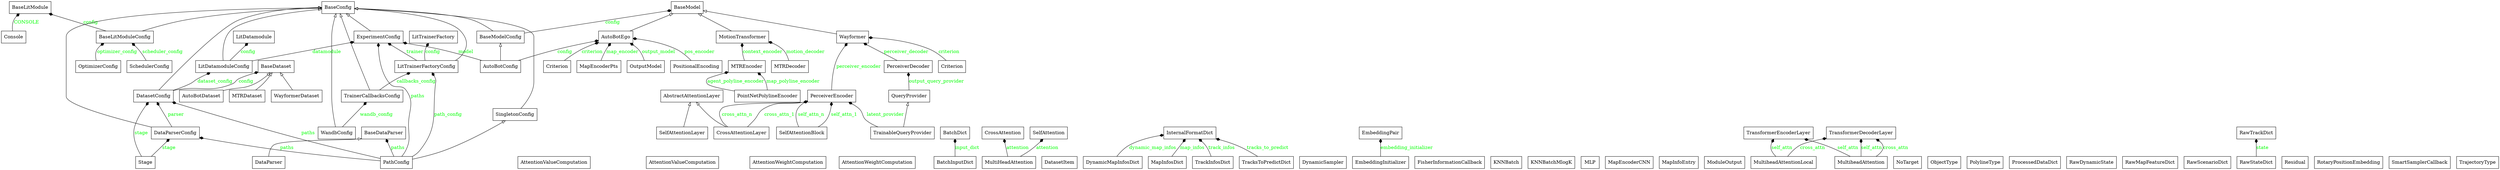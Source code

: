 digraph "classes_CustomUnitaj" {
rankdir=BT
charset="utf-8"
"unitraj.models.wayformer.wayformer_utils.AbstractAttentionLayer" [color="black", fontcolor="black", label="AbstractAttentionLayer", shape="record", style="solid"];
"unitraj.models.mtr.ops.attention.attention_utils.AttentionValueComputation" [color="black", fontcolor="black", label="AttentionValueComputation", shape="record", style="solid"];
"unitraj.models.mtr.ops.attention.attention_utils_v2.AttentionValueComputation" [color="black", fontcolor="black", label="AttentionValueComputation", shape="record", style="solid"];
"unitraj.models.mtr.ops.attention.attention_utils.AttentionWeightComputation" [color="black", fontcolor="black", label="AttentionWeightComputation", shape="record", style="solid"];
"unitraj.models.mtr.ops.attention.attention_utils_v2.AttentionWeightComputation" [color="black", fontcolor="black", label="AttentionWeightComputation", shape="record", style="solid"];
"unitraj.models.autobot.autobot.AutoBotConfig" [color="black", fontcolor="black", label="AutoBotConfig", shape="record", style="solid"];
"unitraj.datasets.autobot_dataset.AutoBotDataset" [color="black", fontcolor="black", label="AutoBotDataset", shape="record", style="solid"];
"unitraj.models.autobot.autobot.AutoBotEgo" [color="black", fontcolor="black", label="AutoBotEgo", shape="record", style="solid"];
"unitraj.utils.base_config.BaseConfig" [color="black", fontcolor="black", label="BaseConfig", shape="record", style="solid"];
"unitraj.datasets.base_dataparser.BaseDataParser" [color="black", fontcolor="black", label="BaseDataParser", shape="record", style="solid"];
"unitraj.datasets.base_dataset.BaseDataset" [color="black", fontcolor="black", label="BaseDataset", shape="record", style="solid"];
"unitraj.lightning.lit_module.BaseLitModule" [color="black", fontcolor="black", label="BaseLitModule", shape="record", style="solid"];
"unitraj.lightning.lit_module.BaseLitModuleConfig" [color="black", fontcolor="black", label="BaseLitModuleConfig", shape="record", style="solid"];
"unitraj.models.base_model.base_model.BaseModel" [color="black", fontcolor="black", label="BaseModel", shape="record", style="solid"];
"unitraj.models.base_model.base_model.BaseModelConfig" [color="black", fontcolor="black", label="BaseModelConfig", shape="record", style="solid"];
"unitraj.datasets.types.BatchDict" [color="black", fontcolor="black", label="BatchDict", shape="record", style="solid"];
"unitraj.datasets.types.BatchInputDict" [color="black", fontcolor="black", label="BatchInputDict", shape="record", style="solid"];
"unitraj.utils.console.Console" [color="black", fontcolor="black", label="Console", shape="record", style="solid"];
"unitraj.models.autobot.autobot.Criterion" [color="black", fontcolor="black", label="Criterion", shape="record", style="solid"];
"unitraj.models.wayformer.wayformer.Criterion" [color="black", fontcolor="black", label="Criterion", shape="record", style="solid"];
"unitraj.models.wayformer.wayformer_utils.CrossAttention" [color="black", fontcolor="black", label="CrossAttention", shape="record", style="solid"];
"unitraj.models.wayformer.wayformer_utils.CrossAttentionLayer" [color="black", fontcolor="black", label="CrossAttentionLayer", shape="record", style="solid"];
"unitraj.datasets.dataparser.DataParser" [color="black", fontcolor="black", label="DataParser", shape="record", style="solid"];
"unitraj.datasets.dataparser.DataParserConfig" [color="black", fontcolor="black", label="DataParserConfig", shape="record", style="solid"];
"unitraj.datasets.base_dataset.DatasetConfig" [color="black", fontcolor="black", label="DatasetConfig", shape="record", style="solid"];
"unitraj.datasets.types.DatasetItem" [color="black", fontcolor="black", label="DatasetItem", shape="record", style="solid"];
"unitraj.datasets.types.DynamicMapInfosDict" [color="black", fontcolor="black", label="DynamicMapInfosDict", shape="record", style="solid"];
"unitraj.datasets.common_utils.DynamicSampler" [color="black", fontcolor="black", label="DynamicSampler", shape="record", style="solid"];
"unitraj.models.base_model.model_utils.EmbeddingInitializer" [color="black", fontcolor="black", label="EmbeddingInitializer", shape="record", style="solid"];
"unitraj.models.base_model.model_utils.EmbeddingPair" [color="black", fontcolor="black", label="EmbeddingPair", shape="record", style="solid"];
"unitraj.configs.experiment_config.ExperimentConfig" [color="black", fontcolor="black", label="ExperimentConfig", shape="record", style="solid"];
"unitraj.models.base_model.model_utils.FisherInformationCallback" [color="black", fontcolor="black", label="FisherInformationCallback", shape="record", style="solid"];
"unitraj.datasets.types.InternalFormatDict" [color="black", fontcolor="black", label="InternalFormatDict", shape="record", style="solid"];
"unitraj.models.mtr.ops.knn.knn_utils.KNNBatch" [color="black", fontcolor="black", label="KNNBatch", shape="record", style="solid"];
"unitraj.models.mtr.ops.knn.knn_utils.KNNBatchMlogK" [color="black", fontcolor="black", label="KNNBatchMlogK", shape="record", style="solid"];
"unitraj.lightning.lit_datamodule.LitDatamodule" [color="black", fontcolor="black", label="LitDatamodule", shape="record", style="solid"];
"unitraj.lightning.lit_datamodule.LitDatamoduleConfig" [color="black", fontcolor="black", label="LitDatamoduleConfig", shape="record", style="solid"];
"unitraj.lightning.lit_trainer_factory.LitTrainerFactory" [color="black", fontcolor="black", label="LitTrainerFactory", shape="record", style="solid"];
"unitraj.lightning.lit_trainer_factory.LitTrainerFactoryConfig" [color="black", fontcolor="black", label="LitTrainerFactoryConfig", shape="record", style="solid"];
"unitraj.models.wayformer.wayformer_utils.MLP" [color="black", fontcolor="black", label="MLP", shape="record", style="solid"];
"unitraj.datasets.MTR_dataset.MTRDataset" [color="black", fontcolor="black", label="MTRDataset", shape="record", style="solid"];
"unitraj.models.mtr.MTR.MTRDecoder" [color="black", fontcolor="black", label="MTRDecoder", shape="record", style="solid"];
"unitraj.models.mtr.MTR.MTREncoder" [color="black", fontcolor="black", label="MTREncoder", shape="record", style="solid"];
"unitraj.models.autobot.autobot.MapEncoderCNN" [color="black", fontcolor="black", label="MapEncoderCNN", shape="record", style="solid"];
"unitraj.models.autobot.autobot.MapEncoderPts" [color="black", fontcolor="black", label="MapEncoderPts", shape="record", style="solid"];
"unitraj.datasets.types.MapInfoEntry" [color="black", fontcolor="black", label="MapInfoEntry", shape="record", style="solid"];
"unitraj.datasets.types.MapInfosDict" [color="black", fontcolor="black", label="MapInfosDict", shape="record", style="solid"];
"unitraj.models.wayformer.wayformer_utils.ModuleOutput" [color="black", fontcolor="black", label="ModuleOutput", shape="record", style="solid"];
"unitraj.models.mtr.MTR.MotionTransformer" [color="black", fontcolor="black", label="MotionTransformer", shape="record", style="solid"];
"unitraj.models.wayformer.wayformer_utils.MultiHeadAttention" [color="black", fontcolor="black", label="MultiHeadAttention", shape="record", style="solid"];
"unitraj.models.mtr.transformer.multi_head_attention.MultiheadAttention" [color="black", fontcolor="black", label="MultiheadAttention", shape="record", style="solid"];
"unitraj.models.mtr.transformer.multi_head_attention_local.MultiheadAttentionLocal" [color="black", fontcolor="black", label="MultiheadAttentionLocal", shape="record", style="solid"];
"unitraj.utils.base_config.NoTarget" [color="black", fontcolor="black", label="NoTarget", shape="record", style="solid"];
"unitraj.datasets.types.ObjectType" [color="black", fontcolor="black", label="ObjectType", shape="record", style="solid"];
"unitraj.lightning.lit_module.OptimizerConfig" [color="black", fontcolor="black", label="OptimizerConfig", shape="record", style="solid"];
"unitraj.models.autobot.autobot.OutputModel" [color="black", fontcolor="black", label="OutputModel", shape="record", style="solid"];
"unitraj.configs.path_config.PathConfig" [color="black", fontcolor="black", label="PathConfig", shape="record", style="solid"];
"unitraj.models.wayformer.wayformer_utils.PerceiverDecoder" [color="black", fontcolor="black", label="PerceiverDecoder", shape="record", style="solid"];
"unitraj.models.wayformer.wayformer_utils.PerceiverEncoder" [color="black", fontcolor="black", label="PerceiverEncoder", shape="record", style="solid"];
"unitraj.models.mtr.MTR_utils.PointNetPolylineEncoder" [color="black", fontcolor="black", label="PointNetPolylineEncoder", shape="record", style="solid"];
"unitraj.datasets.types.PolylineType" [color="black", fontcolor="black", label="PolylineType", shape="record", style="solid"];
"unitraj.models.autobot.autobot.PositionalEncoding" [color="black", fontcolor="black", label="PositionalEncoding", shape="record", style="solid"];
"unitraj.datasets.types.ProcessedDataDict" [color="black", fontcolor="black", label="ProcessedDataDict", shape="record", style="solid"];
"unitraj.models.wayformer.wayformer_utils.QueryProvider" [color="black", fontcolor="black", label="QueryProvider", shape="record", style="solid"];
"unitraj.datasets.types.RawDynamicState" [color="black", fontcolor="black", label="RawDynamicState", shape="record", style="solid"];
"unitraj.datasets.types.RawMapFeatureDict" [color="black", fontcolor="black", label="RawMapFeatureDict", shape="record", style="solid"];
"unitraj.datasets.types.RawScenarioDict" [color="black", fontcolor="black", label="RawScenarioDict", shape="record", style="solid"];
"unitraj.datasets.types.RawStateDict" [color="black", fontcolor="black", label="RawStateDict", shape="record", style="solid"];
"unitraj.datasets.types.RawTrackDict" [color="black", fontcolor="black", label="RawTrackDict", shape="record", style="solid"];
"unitraj.models.wayformer.wayformer_utils.Residual" [color="black", fontcolor="black", label="Residual", shape="record", style="solid"];
"unitraj.models.wayformer.wayformer_utils.RotaryPositionEmbedding" [color="black", fontcolor="black", label="RotaryPositionEmbedding", shape="record", style="solid"];
"unitraj.lightning.lit_module.SchedulerConfig" [color="black", fontcolor="black", label="SchedulerConfig", shape="record", style="solid"];
"unitraj.models.wayformer.wayformer_utils.SelfAttention" [color="black", fontcolor="black", label="SelfAttention", shape="record", style="solid"];
"unitraj.models.wayformer.wayformer_utils.SelfAttentionBlock" [color="black", fontcolor="black", label="SelfAttentionBlock", shape="record", style="solid"];
"unitraj.models.wayformer.wayformer_utils.SelfAttentionLayer" [color="black", fontcolor="black", label="SelfAttentionLayer", shape="record", style="solid"];
"unitraj.utils.base_config.SingletonConfig" [color="black", fontcolor="black", label="SingletonConfig", shape="record", style="solid"];
"unitraj.models.base_model.model_utils.SmartSamplerCallback" [color="black", fontcolor="black", label="SmartSamplerCallback", shape="record", style="solid"];
"unitraj.datasets.types.Stage" [color="black", fontcolor="black", label="Stage", shape="record", style="solid"];
"unitraj.datasets.types.TrackInfosDict" [color="black", fontcolor="black", label="TrackInfosDict", shape="record", style="solid"];
"unitraj.datasets.types.TracksToPredictDict" [color="black", fontcolor="black", label="TracksToPredictDict", shape="record", style="solid"];
"unitraj.models.wayformer.wayformer_utils.TrainableQueryProvider" [color="black", fontcolor="black", label="TrainableQueryProvider", shape="record", style="solid"];
"unitraj.lightning.lit_trainer_factory.TrainerCallbacksConfig" [color="black", fontcolor="black", label="TrainerCallbacksConfig", shape="record", style="solid"];
"unitraj.datasets.common_utils.TrajectoryType" [color="black", fontcolor="black", label="TrajectoryType", shape="record", style="solid"];
"unitraj.models.mtr.transformer.transformer_decoder_layer.TransformerDecoderLayer" [color="black", fontcolor="black", label="TransformerDecoderLayer", shape="record", style="solid"];
"unitraj.models.mtr.transformer.transformer_encoder_layer.TransformerEncoderLayer" [color="black", fontcolor="black", label="TransformerEncoderLayer", shape="record", style="solid"];
"unitraj.configs.wandb_config.WandbConfig" [color="black", fontcolor="black", label="WandbConfig", shape="record", style="solid"];
"unitraj.models.wayformer.wayformer.Wayformer" [color="black", fontcolor="black", label="Wayformer", shape="record", style="solid"];
"unitraj.datasets.wayformer_dataset.WayformerDataset" [color="black", fontcolor="black", label="WayformerDataset", shape="record", style="solid"];
"unitraj.configs.experiment_config.ExperimentConfig" -> "unitraj.utils.base_config.BaseConfig" [arrowhead="empty", arrowtail="none"];
"unitraj.configs.path_config.PathConfig" -> "unitraj.utils.base_config.SingletonConfig" [arrowhead="empty", arrowtail="none"];
"unitraj.configs.wandb_config.WandbConfig" -> "unitraj.utils.base_config.BaseConfig" [arrowhead="empty", arrowtail="none"];
"unitraj.datasets.MTR_dataset.MTRDataset" -> "unitraj.datasets.base_dataset.BaseDataset" [arrowhead="empty", arrowtail="none"];
"unitraj.datasets.autobot_dataset.AutoBotDataset" -> "unitraj.datasets.base_dataset.BaseDataset" [arrowhead="empty", arrowtail="none"];
"unitraj.datasets.base_dataset.DatasetConfig" -> "unitraj.utils.base_config.BaseConfig" [arrowhead="empty", arrowtail="none"];
"unitraj.datasets.dataparser.DataParser" -> "unitraj.datasets.base_dataparser.BaseDataParser" [arrowhead="empty", arrowtail="none"];
"unitraj.datasets.dataparser.DataParserConfig" -> "unitraj.utils.base_config.BaseConfig" [arrowhead="empty", arrowtail="none"];
"unitraj.datasets.wayformer_dataset.WayformerDataset" -> "unitraj.datasets.base_dataset.BaseDataset" [arrowhead="empty", arrowtail="none"];
"unitraj.lightning.lit_datamodule.LitDatamoduleConfig" -> "unitraj.utils.base_config.BaseConfig" [arrowhead="empty", arrowtail="none"];
"unitraj.lightning.lit_module.BaseLitModuleConfig" -> "unitraj.utils.base_config.BaseConfig" [arrowhead="empty", arrowtail="none"];
"unitraj.lightning.lit_trainer_factory.LitTrainerFactoryConfig" -> "unitraj.utils.base_config.BaseConfig" [arrowhead="empty", arrowtail="none"];
"unitraj.lightning.lit_trainer_factory.TrainerCallbacksConfig" -> "unitraj.utils.base_config.BaseConfig" [arrowhead="empty", arrowtail="none"];
"unitraj.models.autobot.autobot.AutoBotConfig" -> "unitraj.models.base_model.base_model.BaseModelConfig" [arrowhead="empty", arrowtail="none"];
"unitraj.models.autobot.autobot.AutoBotEgo" -> "unitraj.models.base_model.base_model.BaseModel" [arrowhead="empty", arrowtail="none"];
"unitraj.models.base_model.base_model.BaseModelConfig" -> "unitraj.utils.base_config.BaseConfig" [arrowhead="empty", arrowtail="none"];
"unitraj.models.mtr.MTR.MotionTransformer" -> "unitraj.models.base_model.base_model.BaseModel" [arrowhead="empty", arrowtail="none"];
"unitraj.models.wayformer.wayformer.Wayformer" -> "unitraj.models.base_model.base_model.BaseModel" [arrowhead="empty", arrowtail="none"];
"unitraj.models.wayformer.wayformer_utils.CrossAttentionLayer" -> "unitraj.models.wayformer.wayformer_utils.AbstractAttentionLayer" [arrowhead="empty", arrowtail="none"];
"unitraj.models.wayformer.wayformer_utils.SelfAttentionLayer" -> "unitraj.models.wayformer.wayformer_utils.AbstractAttentionLayer" [arrowhead="empty", arrowtail="none"];
"unitraj.models.wayformer.wayformer_utils.TrainableQueryProvider" -> "unitraj.models.wayformer.wayformer_utils.QueryProvider" [arrowhead="empty", arrowtail="none"];
"unitraj.utils.base_config.SingletonConfig" -> "unitraj.utils.base_config.BaseConfig" [arrowhead="empty", arrowtail="none"];
"unitraj.configs.path_config.PathConfig" -> "unitraj.configs.experiment_config.ExperimentConfig" [arrowhead="diamond", arrowtail="none", fontcolor="green", label="paths", style="solid"];
"unitraj.configs.path_config.PathConfig" -> "unitraj.datasets.base_dataparser.BaseDataParser" [arrowhead="diamond", arrowtail="none", fontcolor="green", label="paths", style="solid"];
"unitraj.configs.path_config.PathConfig" -> "unitraj.datasets.base_dataset.DatasetConfig" [arrowhead="diamond", arrowtail="none", fontcolor="green", label="paths", style="solid"];
"unitraj.configs.path_config.PathConfig" -> "unitraj.datasets.dataparser.DataParserConfig" [arrowhead="diamond", arrowtail="none", fontcolor="green", label="paths", style="solid"];
"unitraj.configs.path_config.PathConfig" -> "unitraj.lightning.lit_trainer_factory.LitTrainerFactoryConfig" [arrowhead="diamond", arrowtail="none", fontcolor="green", label="path_config", style="solid"];
"unitraj.configs.wandb_config.WandbConfig" -> "unitraj.lightning.lit_trainer_factory.TrainerCallbacksConfig" [arrowhead="diamond", arrowtail="none", fontcolor="green", label="wandb_config", style="solid"];
"unitraj.datasets.base_dataset.DatasetConfig" -> "unitraj.datasets.base_dataset.BaseDataset" [arrowhead="diamond", arrowtail="none", fontcolor="green", label="config", style="solid"];
"unitraj.datasets.base_dataset.DatasetConfig" -> "unitraj.lightning.lit_datamodule.LitDatamoduleConfig" [arrowhead="diamond", arrowtail="none", fontcolor="green", label="dataset_config", style="solid"];
"unitraj.datasets.dataparser.DataParserConfig" -> "unitraj.datasets.base_dataset.DatasetConfig" [arrowhead="diamond", arrowtail="none", fontcolor="green", label="parser", style="solid"];
"unitraj.datasets.types.BatchInputDict" -> "unitraj.datasets.types.BatchDict" [arrowhead="diamond", arrowtail="none", fontcolor="green", label="input_dict", style="solid"];
"unitraj.datasets.types.DynamicMapInfosDict" -> "unitraj.datasets.types.InternalFormatDict" [arrowhead="diamond", arrowtail="none", fontcolor="green", label="dynamic_map_infos", style="solid"];
"unitraj.datasets.types.MapInfosDict" -> "unitraj.datasets.types.InternalFormatDict" [arrowhead="diamond", arrowtail="none", fontcolor="green", label="map_infos", style="solid"];
"unitraj.datasets.types.RawStateDict" -> "unitraj.datasets.types.RawTrackDict" [arrowhead="diamond", arrowtail="none", fontcolor="green", label="state", style="solid"];
"unitraj.datasets.types.Stage" -> "unitraj.datasets.base_dataset.DatasetConfig" [arrowhead="diamond", arrowtail="none", fontcolor="green", label="stage", style="solid"];
"unitraj.datasets.types.Stage" -> "unitraj.datasets.dataparser.DataParserConfig" [arrowhead="diamond", arrowtail="none", fontcolor="green", label="stage", style="solid"];
"unitraj.datasets.types.TrackInfosDict" -> "unitraj.datasets.types.InternalFormatDict" [arrowhead="diamond", arrowtail="none", fontcolor="green", label="track_infos", style="solid"];
"unitraj.datasets.types.TracksToPredictDict" -> "unitraj.datasets.types.InternalFormatDict" [arrowhead="diamond", arrowtail="none", fontcolor="green", label="tracks_to_predict", style="solid"];
"unitraj.lightning.lit_datamodule.LitDatamoduleConfig" -> "unitraj.configs.experiment_config.ExperimentConfig" [arrowhead="diamond", arrowtail="none", fontcolor="green", label="datamodule", style="solid"];
"unitraj.lightning.lit_datamodule.LitDatamoduleConfig" -> "unitraj.lightning.lit_datamodule.LitDatamodule" [arrowhead="diamond", arrowtail="none", fontcolor="green", label="config", style="solid"];
"unitraj.lightning.lit_module.BaseLitModuleConfig" -> "unitraj.lightning.lit_module.BaseLitModule" [arrowhead="diamond", arrowtail="none", fontcolor="green", label="config", style="solid"];
"unitraj.lightning.lit_module.OptimizerConfig" -> "unitraj.lightning.lit_module.BaseLitModuleConfig" [arrowhead="diamond", arrowtail="none", fontcolor="green", label="optimizer_config", style="solid"];
"unitraj.lightning.lit_module.SchedulerConfig" -> "unitraj.lightning.lit_module.BaseLitModuleConfig" [arrowhead="diamond", arrowtail="none", fontcolor="green", label="scheduler_config", style="solid"];
"unitraj.lightning.lit_trainer_factory.LitTrainerFactoryConfig" -> "unitraj.configs.experiment_config.ExperimentConfig" [arrowhead="diamond", arrowtail="none", fontcolor="green", label="trainer", style="solid"];
"unitraj.lightning.lit_trainer_factory.LitTrainerFactoryConfig" -> "unitraj.lightning.lit_trainer_factory.LitTrainerFactory" [arrowhead="diamond", arrowtail="none", fontcolor="green", label="config", style="solid"];
"unitraj.lightning.lit_trainer_factory.TrainerCallbacksConfig" -> "unitraj.lightning.lit_trainer_factory.LitTrainerFactoryConfig" [arrowhead="diamond", arrowtail="none", fontcolor="green", label="callbacks_config", style="solid"];
"unitraj.models.autobot.autobot.AutoBotConfig" -> "unitraj.configs.experiment_config.ExperimentConfig" [arrowhead="diamond", arrowtail="none", fontcolor="green", label="model", style="solid"];
"unitraj.models.autobot.autobot.AutoBotConfig" -> "unitraj.models.autobot.autobot.AutoBotEgo" [arrowhead="diamond", arrowtail="none", fontcolor="green", label="config", style="solid"];
"unitraj.models.autobot.autobot.Criterion" -> "unitraj.models.autobot.autobot.AutoBotEgo" [arrowhead="diamond", arrowtail="none", fontcolor="green", label="criterion", style="solid"];
"unitraj.models.autobot.autobot.MapEncoderPts" -> "unitraj.models.autobot.autobot.AutoBotEgo" [arrowhead="diamond", arrowtail="none", fontcolor="green", label="map_encoder", style="solid"];
"unitraj.models.autobot.autobot.OutputModel" -> "unitraj.models.autobot.autobot.AutoBotEgo" [arrowhead="diamond", arrowtail="none", fontcolor="green", label="output_model", style="solid"];
"unitraj.models.autobot.autobot.PositionalEncoding" -> "unitraj.models.autobot.autobot.AutoBotEgo" [arrowhead="diamond", arrowtail="none", fontcolor="green", label="pos_encoder", style="solid"];
"unitraj.models.base_model.base_model.BaseModelConfig" -> "unitraj.models.base_model.base_model.BaseModel" [arrowhead="diamond", arrowtail="none", fontcolor="green", label="config", style="solid"];
"unitraj.models.base_model.model_utils.EmbeddingInitializer" -> "unitraj.models.base_model.model_utils.EmbeddingPair" [arrowhead="diamond", arrowtail="none", fontcolor="green", label="embedding_initializer", style="solid"];
"unitraj.models.mtr.MTR.MTRDecoder" -> "unitraj.models.mtr.MTR.MotionTransformer" [arrowhead="diamond", arrowtail="none", fontcolor="green", label="motion_decoder", style="solid"];
"unitraj.models.mtr.MTR.MTREncoder" -> "unitraj.models.mtr.MTR.MotionTransformer" [arrowhead="diamond", arrowtail="none", fontcolor="green", label="context_encoder", style="solid"];
"unitraj.models.mtr.MTR_utils.PointNetPolylineEncoder" -> "unitraj.models.mtr.MTR.MTREncoder" [arrowhead="diamond", arrowtail="none", fontcolor="green", label="agent_polyline_encoder", style="solid"];
"unitraj.models.mtr.MTR_utils.PointNetPolylineEncoder" -> "unitraj.models.mtr.MTR.MTREncoder" [arrowhead="diamond", arrowtail="none", fontcolor="green", label="map_polyline_encoder", style="solid"];
"unitraj.models.mtr.transformer.multi_head_attention.MultiheadAttention" -> "unitraj.models.mtr.transformer.transformer_decoder_layer.TransformerDecoderLayer" [arrowhead="diamond", arrowtail="none", fontcolor="green", label="self_attn", style="solid"];
"unitraj.models.mtr.transformer.multi_head_attention.MultiheadAttention" -> "unitraj.models.mtr.transformer.transformer_decoder_layer.TransformerDecoderLayer" [arrowhead="diamond", arrowtail="none", fontcolor="green", label="cross_attn", style="solid"];
"unitraj.models.mtr.transformer.multi_head_attention.MultiheadAttention" -> "unitraj.models.mtr.transformer.transformer_encoder_layer.TransformerEncoderLayer" [arrowhead="diamond", arrowtail="none", fontcolor="green", label="self_attn", style="solid"];
"unitraj.models.mtr.transformer.multi_head_attention_local.MultiheadAttentionLocal" -> "unitraj.models.mtr.transformer.transformer_decoder_layer.TransformerDecoderLayer" [arrowhead="diamond", arrowtail="none", fontcolor="green", label="cross_attn", style="solid"];
"unitraj.models.mtr.transformer.multi_head_attention_local.MultiheadAttentionLocal" -> "unitraj.models.mtr.transformer.transformer_encoder_layer.TransformerEncoderLayer" [arrowhead="diamond", arrowtail="none", fontcolor="green", label="self_attn", style="solid"];
"unitraj.models.wayformer.wayformer.Criterion" -> "unitraj.models.wayformer.wayformer.Wayformer" [arrowhead="diamond", arrowtail="none", fontcolor="green", label="criterion", style="solid"];
"unitraj.models.wayformer.wayformer_utils.CrossAttentionLayer" -> "unitraj.models.wayformer.wayformer_utils.PerceiverEncoder" [arrowhead="diamond", arrowtail="none", fontcolor="green", label="cross_attn_1", style="solid"];
"unitraj.models.wayformer.wayformer_utils.CrossAttentionLayer" -> "unitraj.models.wayformer.wayformer_utils.PerceiverEncoder" [arrowhead="diamond", arrowtail="none", fontcolor="green", label="cross_attn_n", style="solid"];
"unitraj.models.wayformer.wayformer_utils.MultiHeadAttention" -> "unitraj.models.wayformer.wayformer_utils.CrossAttention" [arrowhead="diamond", arrowtail="none", fontcolor="green", label="attention", style="solid"];
"unitraj.models.wayformer.wayformer_utils.MultiHeadAttention" -> "unitraj.models.wayformer.wayformer_utils.SelfAttention" [arrowhead="diamond", arrowtail="none", fontcolor="green", label="attention", style="solid"];
"unitraj.models.wayformer.wayformer_utils.PerceiverDecoder" -> "unitraj.models.wayformer.wayformer.Wayformer" [arrowhead="diamond", arrowtail="none", fontcolor="green", label="perceiver_decoder", style="solid"];
"unitraj.models.wayformer.wayformer_utils.PerceiverEncoder" -> "unitraj.models.wayformer.wayformer.Wayformer" [arrowhead="diamond", arrowtail="none", fontcolor="green", label="perceiver_encoder", style="solid"];
"unitraj.models.wayformer.wayformer_utils.QueryProvider" -> "unitraj.models.wayformer.wayformer_utils.PerceiverDecoder" [arrowhead="diamond", arrowtail="none", fontcolor="green", label="output_query_provider", style="solid"];
"unitraj.models.wayformer.wayformer_utils.SelfAttentionBlock" -> "unitraj.models.wayformer.wayformer_utils.PerceiverEncoder" [arrowhead="diamond", arrowtail="none", fontcolor="green", label="self_attn_1", style="solid"];
"unitraj.models.wayformer.wayformer_utils.SelfAttentionBlock" -> "unitraj.models.wayformer.wayformer_utils.PerceiverEncoder" [arrowhead="diamond", arrowtail="none", fontcolor="green", label="self_attn_n", style="solid"];
"unitraj.models.wayformer.wayformer_utils.TrainableQueryProvider" -> "unitraj.models.wayformer.wayformer_utils.PerceiverEncoder" [arrowhead="diamond", arrowtail="none", fontcolor="green", label="latent_provider", style="solid"];
"unitraj.utils.console.Console" -> "unitraj.lightning.lit_module.BaseLitModule" [arrowhead="diamond", arrowtail="none", fontcolor="green", label="CONSOLE", style="solid"];
}
